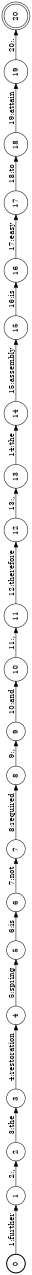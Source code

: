 digraph FST {
rankdir = LR;
size = "8.5,11";
label = "";
center = 1;
orientation = Landscape;
ranksep = "0.4";
nodesep = "0.25";
0 [label = "0", shape = circle, style = bold, fontsize = 14]
	0 -> 1 [label = "1:further", fontsize = 14];
1 [label = "1", shape = circle, style = solid, fontsize = 14]
	1 -> 2 [label = "2:,", fontsize = 14];
2 [label = "2", shape = circle, style = solid, fontsize = 14]
	2 -> 3 [label = "3:the", fontsize = 14];
3 [label = "3", shape = circle, style = solid, fontsize = 14]
	3 -> 4 [label = "4:restoration", fontsize = 14];
4 [label = "4", shape = circle, style = solid, fontsize = 14]
	4 -> 5 [label = "5:spring", fontsize = 14];
5 [label = "5", shape = circle, style = solid, fontsize = 14]
	5 -> 6 [label = "6:is", fontsize = 14];
6 [label = "6", shape = circle, style = solid, fontsize = 14]
	6 -> 7 [label = "7:not", fontsize = 14];
7 [label = "7", shape = circle, style = solid, fontsize = 14]
	7 -> 8 [label = "8:required", fontsize = 14];
8 [label = "8", shape = circle, style = solid, fontsize = 14]
	8 -> 9 [label = "9:,", fontsize = 14];
9 [label = "9", shape = circle, style = solid, fontsize = 14]
	9 -> 10 [label = "10:and", fontsize = 14];
10 [label = "10", shape = circle, style = solid, fontsize = 14]
	10 -> 11 [label = "11:,", fontsize = 14];
11 [label = "11", shape = circle, style = solid, fontsize = 14]
	11 -> 12 [label = "12:therefore", fontsize = 14];
12 [label = "12", shape = circle, style = solid, fontsize = 14]
	12 -> 13 [label = "13:,", fontsize = 14];
13 [label = "13", shape = circle, style = solid, fontsize = 14]
	13 -> 14 [label = "14:the", fontsize = 14];
14 [label = "14", shape = circle, style = solid, fontsize = 14]
	14 -> 15 [label = "15:assembly", fontsize = 14];
15 [label = "15", shape = circle, style = solid, fontsize = 14]
	15 -> 16 [label = "16:is", fontsize = 14];
16 [label = "16", shape = circle, style = solid, fontsize = 14]
	16 -> 17 [label = "17:easy", fontsize = 14];
17 [label = "17", shape = circle, style = solid, fontsize = 14]
	17 -> 18 [label = "18:to", fontsize = 14];
18 [label = "18", shape = circle, style = solid, fontsize = 14]
	18 -> 19 [label = "19:attain", fontsize = 14];
19 [label = "19", shape = circle, style = solid, fontsize = 14]
	19 -> 20 [label = "20:.", fontsize = 14];
20 [label = "20", shape = doublecircle, style = solid, fontsize = 14]
}

